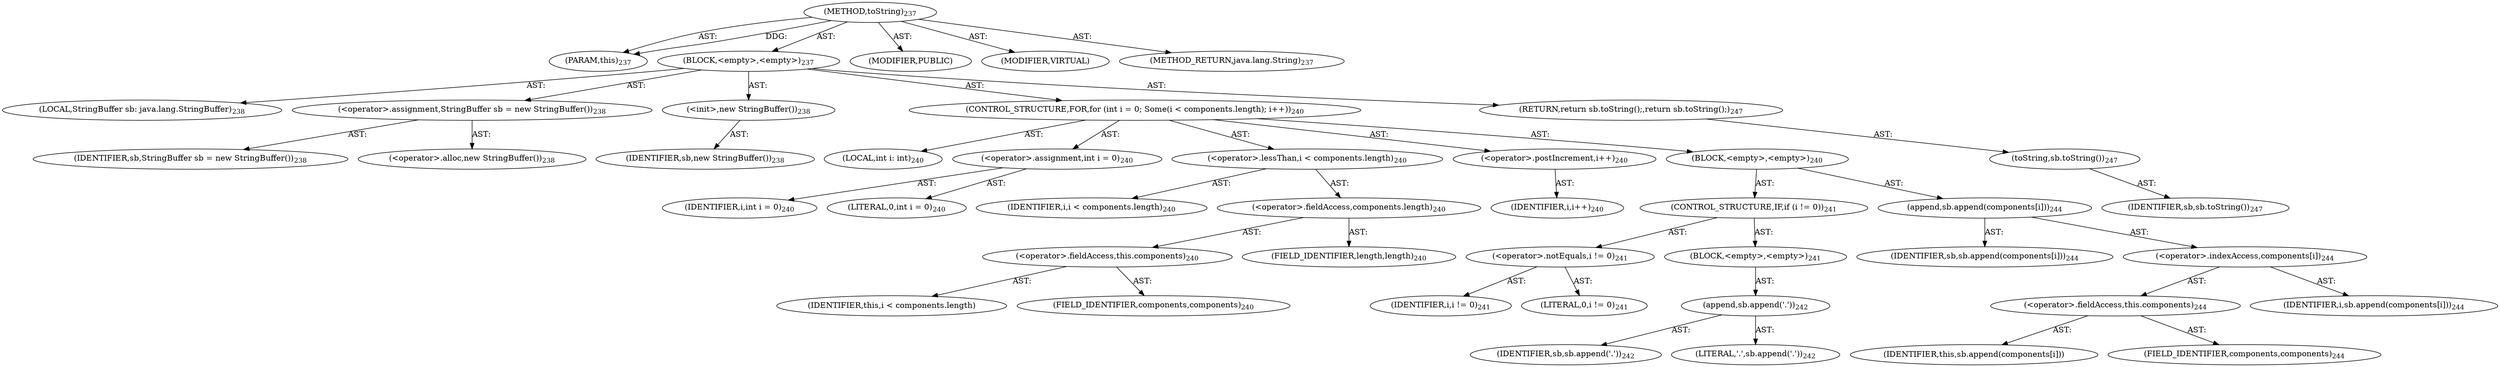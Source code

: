digraph "toString" {  
"111669149705" [label = <(METHOD,toString)<SUB>237</SUB>> ]
"115964117009" [label = <(PARAM,this)<SUB>237</SUB>> ]
"25769803800" [label = <(BLOCK,&lt;empty&gt;,&lt;empty&gt;)<SUB>237</SUB>> ]
"94489280531" [label = <(LOCAL,StringBuffer sb: java.lang.StringBuffer)<SUB>238</SUB>> ]
"30064771200" [label = <(&lt;operator&gt;.assignment,StringBuffer sb = new StringBuffer())<SUB>238</SUB>> ]
"68719476844" [label = <(IDENTIFIER,sb,StringBuffer sb = new StringBuffer())<SUB>238</SUB>> ]
"30064771201" [label = <(&lt;operator&gt;.alloc,new StringBuffer())<SUB>238</SUB>> ]
"30064771202" [label = <(&lt;init&gt;,new StringBuffer())<SUB>238</SUB>> ]
"68719476845" [label = <(IDENTIFIER,sb,new StringBuffer())<SUB>238</SUB>> ]
"47244640269" [label = <(CONTROL_STRUCTURE,FOR,for (int i = 0; Some(i &lt; components.length); i++))<SUB>240</SUB>> ]
"94489280532" [label = <(LOCAL,int i: int)<SUB>240</SUB>> ]
"30064771203" [label = <(&lt;operator&gt;.assignment,int i = 0)<SUB>240</SUB>> ]
"68719476846" [label = <(IDENTIFIER,i,int i = 0)<SUB>240</SUB>> ]
"90194313242" [label = <(LITERAL,0,int i = 0)<SUB>240</SUB>> ]
"30064771204" [label = <(&lt;operator&gt;.lessThan,i &lt; components.length)<SUB>240</SUB>> ]
"68719476847" [label = <(IDENTIFIER,i,i &lt; components.length)<SUB>240</SUB>> ]
"30064771205" [label = <(&lt;operator&gt;.fieldAccess,components.length)<SUB>240</SUB>> ]
"30064771206" [label = <(&lt;operator&gt;.fieldAccess,this.components)<SUB>240</SUB>> ]
"68719476848" [label = <(IDENTIFIER,this,i &lt; components.length)> ]
"55834574889" [label = <(FIELD_IDENTIFIER,components,components)<SUB>240</SUB>> ]
"55834574890" [label = <(FIELD_IDENTIFIER,length,length)<SUB>240</SUB>> ]
"30064771207" [label = <(&lt;operator&gt;.postIncrement,i++)<SUB>240</SUB>> ]
"68719476849" [label = <(IDENTIFIER,i,i++)<SUB>240</SUB>> ]
"25769803801" [label = <(BLOCK,&lt;empty&gt;,&lt;empty&gt;)<SUB>240</SUB>> ]
"47244640270" [label = <(CONTROL_STRUCTURE,IF,if (i != 0))<SUB>241</SUB>> ]
"30064771208" [label = <(&lt;operator&gt;.notEquals,i != 0)<SUB>241</SUB>> ]
"68719476850" [label = <(IDENTIFIER,i,i != 0)<SUB>241</SUB>> ]
"90194313243" [label = <(LITERAL,0,i != 0)<SUB>241</SUB>> ]
"25769803802" [label = <(BLOCK,&lt;empty&gt;,&lt;empty&gt;)<SUB>241</SUB>> ]
"30064771209" [label = <(append,sb.append('.'))<SUB>242</SUB>> ]
"68719476851" [label = <(IDENTIFIER,sb,sb.append('.'))<SUB>242</SUB>> ]
"90194313244" [label = <(LITERAL,'.',sb.append('.'))<SUB>242</SUB>> ]
"30064771210" [label = <(append,sb.append(components[i]))<SUB>244</SUB>> ]
"68719476852" [label = <(IDENTIFIER,sb,sb.append(components[i]))<SUB>244</SUB>> ]
"30064771211" [label = <(&lt;operator&gt;.indexAccess,components[i])<SUB>244</SUB>> ]
"30064771212" [label = <(&lt;operator&gt;.fieldAccess,this.components)<SUB>244</SUB>> ]
"68719476853" [label = <(IDENTIFIER,this,sb.append(components[i]))> ]
"55834574891" [label = <(FIELD_IDENTIFIER,components,components)<SUB>244</SUB>> ]
"68719476854" [label = <(IDENTIFIER,i,sb.append(components[i]))<SUB>244</SUB>> ]
"146028888076" [label = <(RETURN,return sb.toString();,return sb.toString();)<SUB>247</SUB>> ]
"30064771213" [label = <(toString,sb.toString())<SUB>247</SUB>> ]
"68719476855" [label = <(IDENTIFIER,sb,sb.toString())<SUB>247</SUB>> ]
"133143986195" [label = <(MODIFIER,PUBLIC)> ]
"133143986196" [label = <(MODIFIER,VIRTUAL)> ]
"128849018889" [label = <(METHOD_RETURN,java.lang.String)<SUB>237</SUB>> ]
  "111669149705" -> "115964117009"  [ label = "AST: "] 
  "111669149705" -> "25769803800"  [ label = "AST: "] 
  "111669149705" -> "133143986195"  [ label = "AST: "] 
  "111669149705" -> "133143986196"  [ label = "AST: "] 
  "111669149705" -> "128849018889"  [ label = "AST: "] 
  "25769803800" -> "94489280531"  [ label = "AST: "] 
  "25769803800" -> "30064771200"  [ label = "AST: "] 
  "25769803800" -> "30064771202"  [ label = "AST: "] 
  "25769803800" -> "47244640269"  [ label = "AST: "] 
  "25769803800" -> "146028888076"  [ label = "AST: "] 
  "30064771200" -> "68719476844"  [ label = "AST: "] 
  "30064771200" -> "30064771201"  [ label = "AST: "] 
  "30064771202" -> "68719476845"  [ label = "AST: "] 
  "47244640269" -> "94489280532"  [ label = "AST: "] 
  "47244640269" -> "30064771203"  [ label = "AST: "] 
  "47244640269" -> "30064771204"  [ label = "AST: "] 
  "47244640269" -> "30064771207"  [ label = "AST: "] 
  "47244640269" -> "25769803801"  [ label = "AST: "] 
  "30064771203" -> "68719476846"  [ label = "AST: "] 
  "30064771203" -> "90194313242"  [ label = "AST: "] 
  "30064771204" -> "68719476847"  [ label = "AST: "] 
  "30064771204" -> "30064771205"  [ label = "AST: "] 
  "30064771205" -> "30064771206"  [ label = "AST: "] 
  "30064771205" -> "55834574890"  [ label = "AST: "] 
  "30064771206" -> "68719476848"  [ label = "AST: "] 
  "30064771206" -> "55834574889"  [ label = "AST: "] 
  "30064771207" -> "68719476849"  [ label = "AST: "] 
  "25769803801" -> "47244640270"  [ label = "AST: "] 
  "25769803801" -> "30064771210"  [ label = "AST: "] 
  "47244640270" -> "30064771208"  [ label = "AST: "] 
  "47244640270" -> "25769803802"  [ label = "AST: "] 
  "30064771208" -> "68719476850"  [ label = "AST: "] 
  "30064771208" -> "90194313243"  [ label = "AST: "] 
  "25769803802" -> "30064771209"  [ label = "AST: "] 
  "30064771209" -> "68719476851"  [ label = "AST: "] 
  "30064771209" -> "90194313244"  [ label = "AST: "] 
  "30064771210" -> "68719476852"  [ label = "AST: "] 
  "30064771210" -> "30064771211"  [ label = "AST: "] 
  "30064771211" -> "30064771212"  [ label = "AST: "] 
  "30064771211" -> "68719476854"  [ label = "AST: "] 
  "30064771212" -> "68719476853"  [ label = "AST: "] 
  "30064771212" -> "55834574891"  [ label = "AST: "] 
  "146028888076" -> "30064771213"  [ label = "AST: "] 
  "30064771213" -> "68719476855"  [ label = "AST: "] 
  "111669149705" -> "115964117009"  [ label = "DDG: "] 
}
